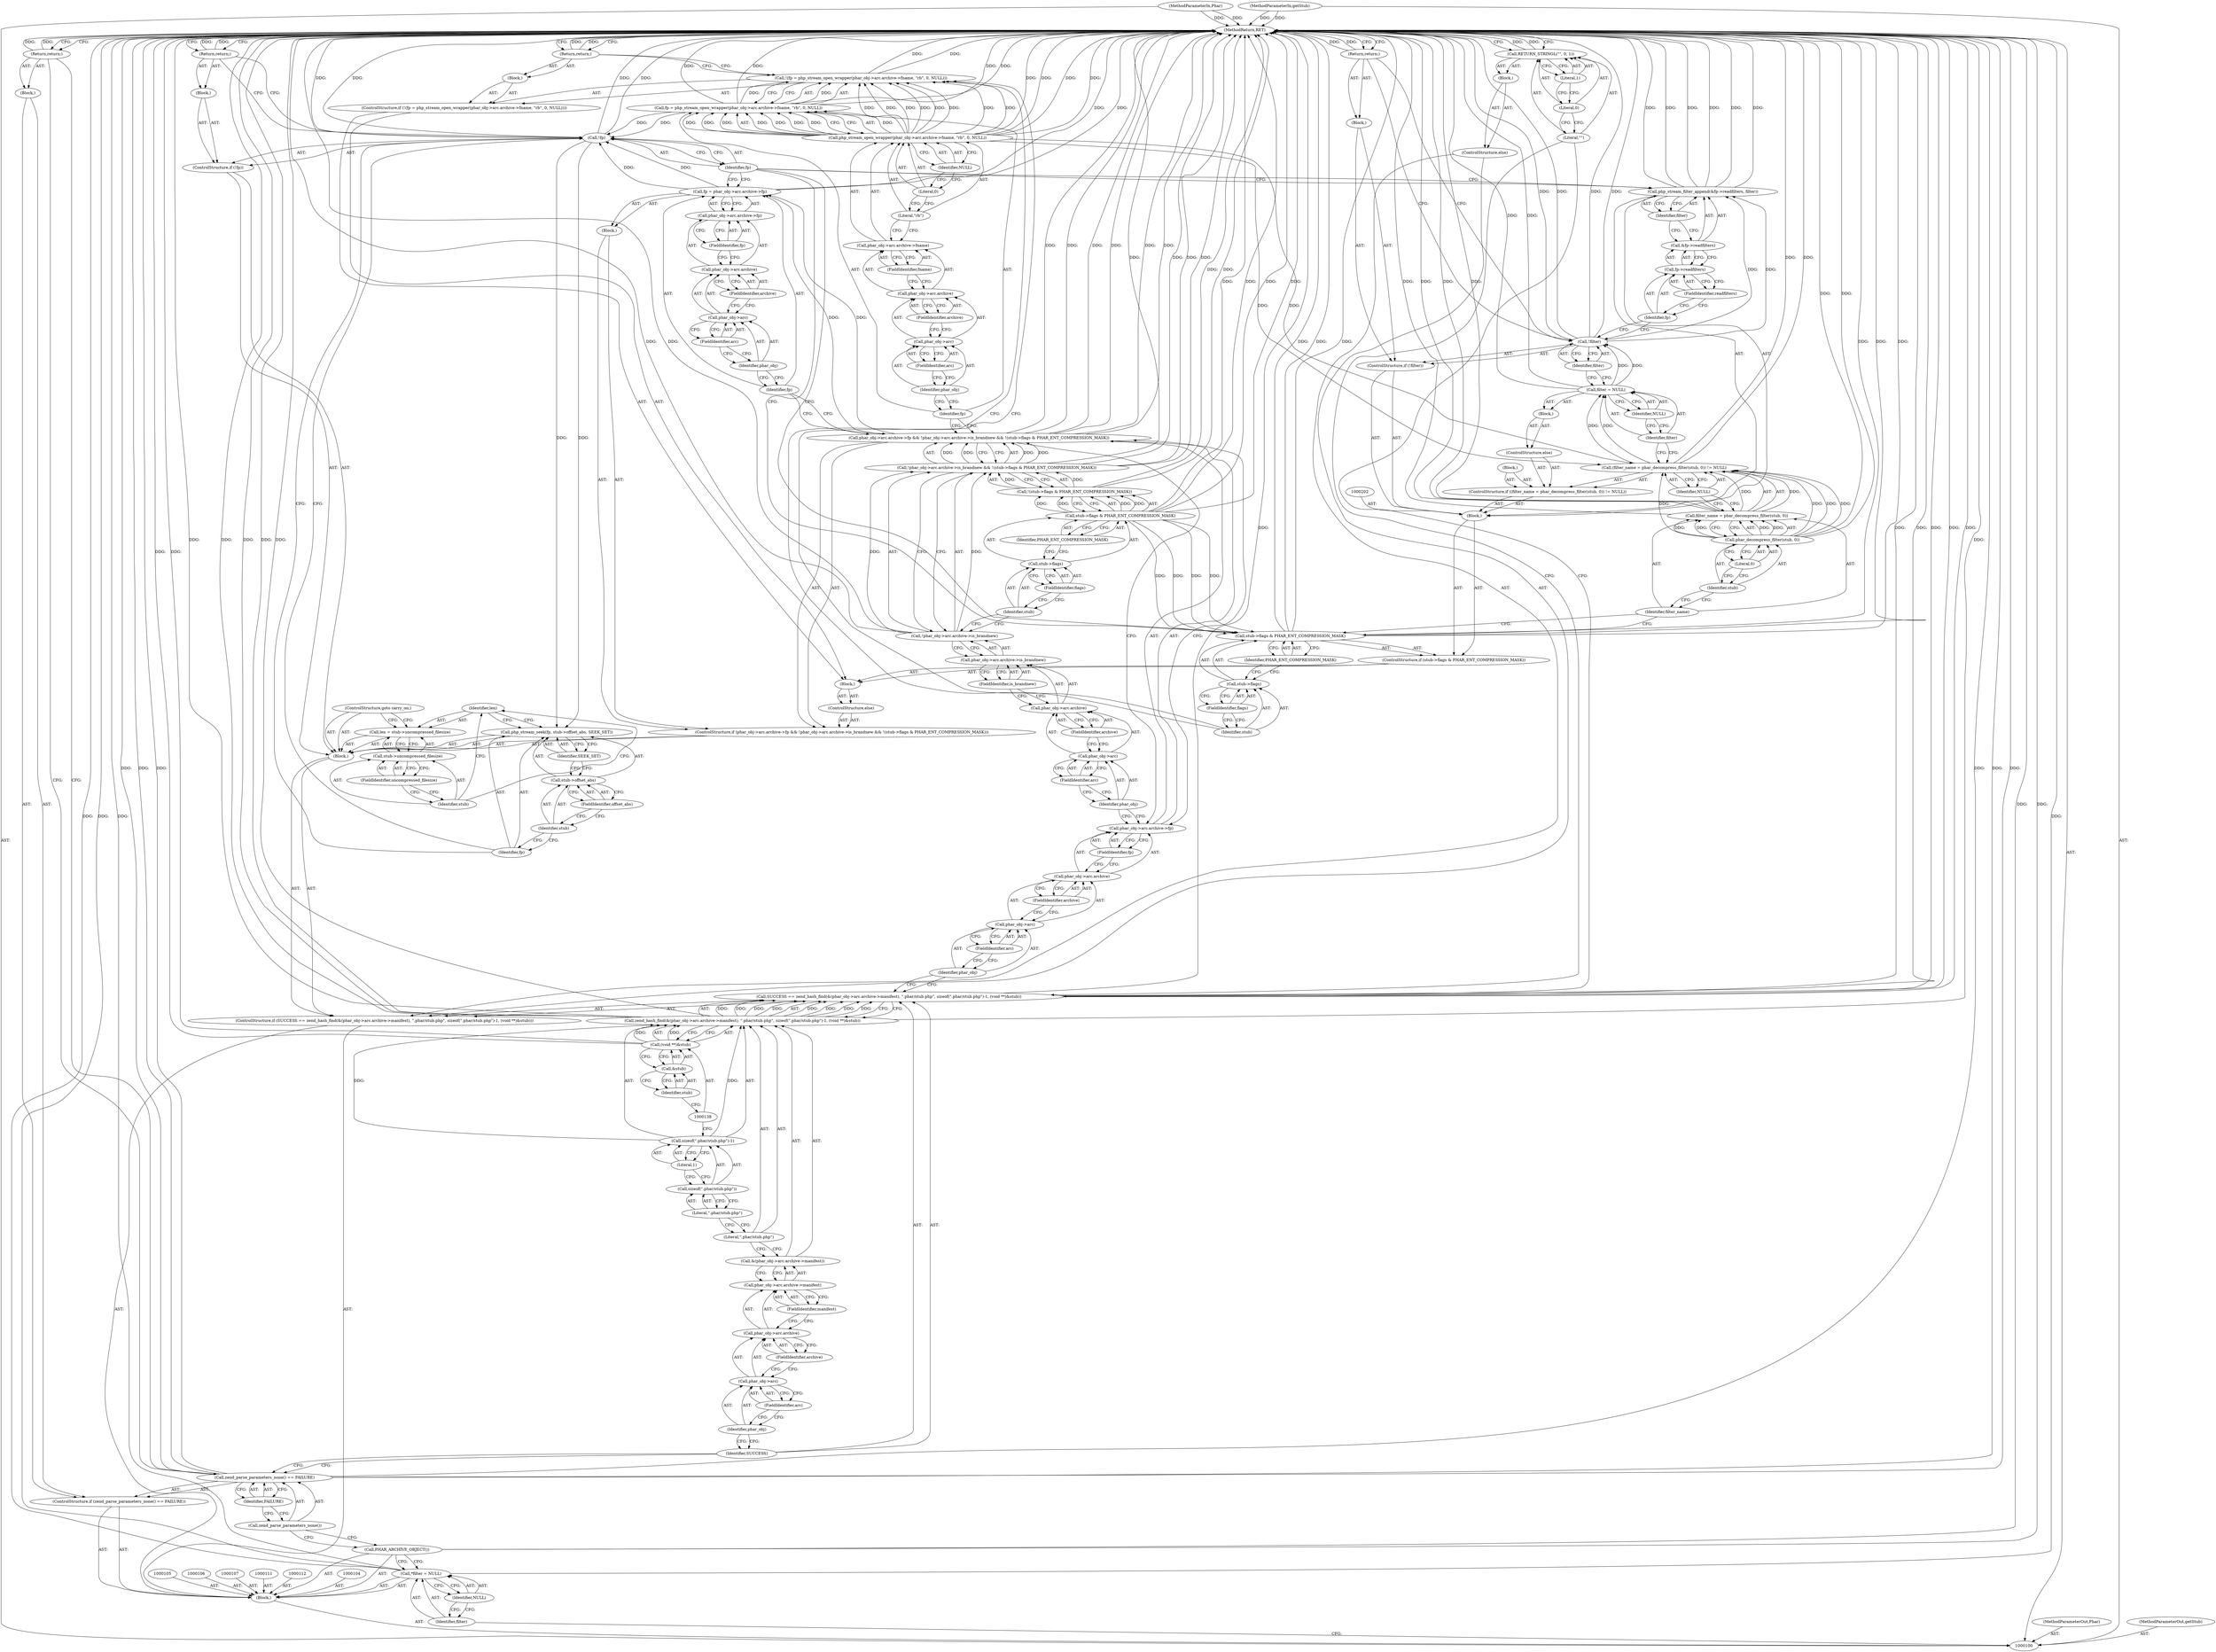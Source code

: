 digraph "0_php_bf58162ddf970f63502837f366930e44d6a992cf_5" {
"1000251" [label="(MethodReturn,RET)"];
"1000101" [label="(MethodParameterIn,Phar)"];
"1000362" [label="(MethodParameterOut,Phar)"];
"1000102" [label="(MethodParameterIn,getStub)"];
"1000363" [label="(MethodParameterOut,getStub)"];
"1000113" [label="(Call,PHAR_ARCHIVE_OBJECT())"];
"1000115" [label="(Call,zend_parse_parameters_none() == FAILURE)"];
"1000116" [label="(Call,zend_parse_parameters_none())"];
"1000117" [label="(Identifier,FAILURE)"];
"1000118" [label="(Block,)"];
"1000114" [label="(ControlStructure,if (zend_parse_parameters_none() == FAILURE))"];
"1000119" [label="(Return,return;)"];
"1000136" [label="(Literal,1)"];
"1000137" [label="(Call,(void **)&stub)"];
"1000139" [label="(Call,&stub)"];
"1000140" [label="(Identifier,stub)"];
"1000141" [label="(Block,)"];
"1000123" [label="(Call,zend_hash_find(&(phar_obj->arc.archive->manifest), \".phar/stub.php\", sizeof(\".phar/stub.php\")-1, (void **)&stub))"];
"1000120" [label="(ControlStructure,if (SUCCESS == zend_hash_find(&(phar_obj->arc.archive->manifest), \".phar/stub.php\", sizeof(\".phar/stub.php\")-1, (void **)&stub)))"];
"1000124" [label="(Call,&(phar_obj->arc.archive->manifest))"];
"1000125" [label="(Call,phar_obj->arc.archive->manifest)"];
"1000126" [label="(Call,phar_obj->arc.archive)"];
"1000127" [label="(Call,phar_obj->arc)"];
"1000128" [label="(Identifier,phar_obj)"];
"1000129" [label="(FieldIdentifier,arc)"];
"1000130" [label="(FieldIdentifier,archive)"];
"1000131" [label="(FieldIdentifier,manifest)"];
"1000121" [label="(Call,SUCCESS == zend_hash_find(&(phar_obj->arc.archive->manifest), \".phar/stub.php\", sizeof(\".phar/stub.php\")-1, (void **)&stub))"];
"1000122" [label="(Identifier,SUCCESS)"];
"1000132" [label="(Literal,\".phar/stub.php\")"];
"1000133" [label="(Call,sizeof(\".phar/stub.php\")-1)"];
"1000134" [label="(Call,sizeof(\".phar/stub.php\"))"];
"1000135" [label="(Literal,\".phar/stub.php\")"];
"1000166" [label="(Block,)"];
"1000148" [label="(FieldIdentifier,arc)"];
"1000149" [label="(FieldIdentifier,archive)"];
"1000142" [label="(ControlStructure,if (phar_obj->arc.archive->fp && !phar_obj->arc.archive->is_brandnew && !(stub->flags & PHAR_ENT_COMPRESSION_MASK)))"];
"1000150" [label="(FieldIdentifier,fp)"];
"1000151" [label="(Call,!phar_obj->arc.archive->is_brandnew && !(stub->flags & PHAR_ENT_COMPRESSION_MASK))"];
"1000152" [label="(Call,!phar_obj->arc.archive->is_brandnew)"];
"1000153" [label="(Call,phar_obj->arc.archive->is_brandnew)"];
"1000154" [label="(Call,phar_obj->arc.archive)"];
"1000155" [label="(Call,phar_obj->arc)"];
"1000156" [label="(Identifier,phar_obj)"];
"1000157" [label="(FieldIdentifier,arc)"];
"1000158" [label="(FieldIdentifier,archive)"];
"1000159" [label="(FieldIdentifier,is_brandnew)"];
"1000143" [label="(Call,phar_obj->arc.archive->fp && !phar_obj->arc.archive->is_brandnew && !(stub->flags & PHAR_ENT_COMPRESSION_MASK))"];
"1000144" [label="(Call,phar_obj->arc.archive->fp)"];
"1000145" [label="(Call,phar_obj->arc.archive)"];
"1000146" [label="(Call,phar_obj->arc)"];
"1000147" [label="(Identifier,phar_obj)"];
"1000160" [label="(Call,!(stub->flags & PHAR_ENT_COMPRESSION_MASK))"];
"1000161" [label="(Call,stub->flags & PHAR_ENT_COMPRESSION_MASK)"];
"1000162" [label="(Call,stub->flags)"];
"1000163" [label="(Identifier,stub)"];
"1000164" [label="(FieldIdentifier,flags)"];
"1000165" [label="(Identifier,PHAR_ENT_COMPRESSION_MASK)"];
"1000173" [label="(FieldIdentifier,arc)"];
"1000174" [label="(FieldIdentifier,archive)"];
"1000175" [label="(FieldIdentifier,fp)"];
"1000167" [label="(Call,fp = phar_obj->arc.archive->fp)"];
"1000168" [label="(Identifier,fp)"];
"1000169" [label="(Call,phar_obj->arc.archive->fp)"];
"1000170" [label="(Call,phar_obj->arc.archive)"];
"1000171" [label="(Call,phar_obj->arc)"];
"1000172" [label="(Identifier,phar_obj)"];
"1000103" [label="(Block,)"];
"1000177" [label="(Block,)"];
"1000176" [label="(ControlStructure,else)"];
"1000180" [label="(Call,fp = php_stream_open_wrapper(phar_obj->arc.archive->fname, \"rb\", 0, NULL))"];
"1000181" [label="(Identifier,fp)"];
"1000182" [label="(Call,php_stream_open_wrapper(phar_obj->arc.archive->fname, \"rb\", 0, NULL))"];
"1000183" [label="(Call,phar_obj->arc.archive->fname)"];
"1000184" [label="(Call,phar_obj->arc.archive)"];
"1000185" [label="(Call,phar_obj->arc)"];
"1000186" [label="(Identifier,phar_obj)"];
"1000178" [label="(ControlStructure,if (!(fp = php_stream_open_wrapper(phar_obj->arc.archive->fname, \"rb\", 0, NULL))))"];
"1000187" [label="(FieldIdentifier,arc)"];
"1000188" [label="(FieldIdentifier,archive)"];
"1000189" [label="(FieldIdentifier,fname)"];
"1000190" [label="(Literal,\"rb\")"];
"1000191" [label="(Literal,0)"];
"1000192" [label="(Identifier,NULL)"];
"1000179" [label="(Call,!(fp = php_stream_open_wrapper(phar_obj->arc.archive->fname, \"rb\", 0, NULL)))"];
"1000193" [label="(Block,)"];
"1000194" [label="(Return,return;)"];
"1000199" [label="(FieldIdentifier,flags)"];
"1000200" [label="(Identifier,PHAR_ENT_COMPRESSION_MASK)"];
"1000195" [label="(ControlStructure,if (stub->flags & PHAR_ENT_COMPRESSION_MASK))"];
"1000196" [label="(Call,stub->flags & PHAR_ENT_COMPRESSION_MASK)"];
"1000197" [label="(Call,stub->flags)"];
"1000198" [label="(Identifier,stub)"];
"1000201" [label="(Block,)"];
"1000205" [label="(Call,filter_name = phar_decompress_filter(stub, 0))"];
"1000206" [label="(Identifier,filter_name)"];
"1000207" [label="(Call,phar_decompress_filter(stub, 0))"];
"1000208" [label="(Identifier,stub)"];
"1000203" [label="(ControlStructure,if ((filter_name = phar_decompress_filter(stub, 0)) != NULL))"];
"1000209" [label="(Literal,0)"];
"1000210" [label="(Identifier,NULL)"];
"1000211" [label="(Block,)"];
"1000204" [label="(Call,(filter_name = phar_decompress_filter(stub, 0)) != NULL)"];
"1000213" [label="(Block,)"];
"1000212" [label="(ControlStructure,else)"];
"1000216" [label="(Identifier,NULL)"];
"1000214" [label="(Call,filter = NULL)"];
"1000215" [label="(Identifier,filter)"];
"1000219" [label="(Identifier,filter)"];
"1000220" [label="(Block,)"];
"1000217" [label="(ControlStructure,if (!filter))"];
"1000218" [label="(Call,!filter)"];
"1000221" [label="(Return,return;)"];
"1000223" [label="(Call,&fp->readfilters)"];
"1000224" [label="(Call,fp->readfilters)"];
"1000225" [label="(Identifier,fp)"];
"1000226" [label="(FieldIdentifier,readfilters)"];
"1000227" [label="(Identifier,filter)"];
"1000222" [label="(Call,php_stream_filter_append(&fp->readfilters, filter))"];
"1000231" [label="(Block,)"];
"1000228" [label="(ControlStructure,if (!fp))"];
"1000229" [label="(Call,!fp)"];
"1000230" [label="(Identifier,fp)"];
"1000232" [label="(Return,return;)"];
"1000234" [label="(Identifier,fp)"];
"1000235" [label="(Call,stub->offset_abs)"];
"1000236" [label="(Identifier,stub)"];
"1000237" [label="(FieldIdentifier,offset_abs)"];
"1000233" [label="(Call,php_stream_seek(fp, stub->offset_abs, SEEK_SET))"];
"1000238" [label="(Identifier,SEEK_SET)"];
"1000243" [label="(FieldIdentifier,uncompressed_filesize)"];
"1000239" [label="(Call,len = stub->uncompressed_filesize)"];
"1000240" [label="(Identifier,len)"];
"1000241" [label="(Call,stub->uncompressed_filesize)"];
"1000242" [label="(Identifier,stub)"];
"1000244" [label="(ControlStructure,goto carry_on;)"];
"1000245" [label="(ControlStructure,else)"];
"1000246" [label="(Block,)"];
"1000248" [label="(Literal,\"\")"];
"1000249" [label="(Literal,0)"];
"1000250" [label="(Literal,1)"];
"1000247" [label="(Call,RETURN_STRINGL(\"\", 0, 1))"];
"1000108" [label="(Call,*filter = NULL)"];
"1000109" [label="(Identifier,filter)"];
"1000110" [label="(Identifier,NULL)"];
"1000251" -> "1000100"  [label="AST: "];
"1000251" -> "1000119"  [label="CFG: "];
"1000251" -> "1000194"  [label="CFG: "];
"1000251" -> "1000221"  [label="CFG: "];
"1000251" -> "1000232"  [label="CFG: "];
"1000251" -> "1000247"  [label="CFG: "];
"1000194" -> "1000251"  [label="DDG: "];
"1000119" -> "1000251"  [label="DDG: "];
"1000221" -> "1000251"  [label="DDG: "];
"1000232" -> "1000251"  [label="DDG: "];
"1000222" -> "1000251"  [label="DDG: "];
"1000222" -> "1000251"  [label="DDG: "];
"1000222" -> "1000251"  [label="DDG: "];
"1000143" -> "1000251"  [label="DDG: "];
"1000143" -> "1000251"  [label="DDG: "];
"1000143" -> "1000251"  [label="DDG: "];
"1000167" -> "1000251"  [label="DDG: "];
"1000179" -> "1000251"  [label="DDG: "];
"1000218" -> "1000251"  [label="DDG: "];
"1000218" -> "1000251"  [label="DDG: "];
"1000151" -> "1000251"  [label="DDG: "];
"1000151" -> "1000251"  [label="DDG: "];
"1000180" -> "1000251"  [label="DDG: "];
"1000180" -> "1000251"  [label="DDG: "];
"1000196" -> "1000251"  [label="DDG: "];
"1000196" -> "1000251"  [label="DDG: "];
"1000196" -> "1000251"  [label="DDG: "];
"1000115" -> "1000251"  [label="DDG: "];
"1000115" -> "1000251"  [label="DDG: "];
"1000115" -> "1000251"  [label="DDG: "];
"1000214" -> "1000251"  [label="DDG: "];
"1000205" -> "1000251"  [label="DDG: "];
"1000205" -> "1000251"  [label="DDG: "];
"1000121" -> "1000251"  [label="DDG: "];
"1000121" -> "1000251"  [label="DDG: "];
"1000121" -> "1000251"  [label="DDG: "];
"1000137" -> "1000251"  [label="DDG: "];
"1000229" -> "1000251"  [label="DDG: "];
"1000229" -> "1000251"  [label="DDG: "];
"1000207" -> "1000251"  [label="DDG: "];
"1000152" -> "1000251"  [label="DDG: "];
"1000123" -> "1000251"  [label="DDG: "];
"1000123" -> "1000251"  [label="DDG: "];
"1000123" -> "1000251"  [label="DDG: "];
"1000102" -> "1000251"  [label="DDG: "];
"1000113" -> "1000251"  [label="DDG: "];
"1000101" -> "1000251"  [label="DDG: "];
"1000108" -> "1000251"  [label="DDG: "];
"1000108" -> "1000251"  [label="DDG: "];
"1000161" -> "1000251"  [label="DDG: "];
"1000161" -> "1000251"  [label="DDG: "];
"1000160" -> "1000251"  [label="DDG: "];
"1000182" -> "1000251"  [label="DDG: "];
"1000182" -> "1000251"  [label="DDG: "];
"1000247" -> "1000251"  [label="DDG: "];
"1000204" -> "1000251"  [label="DDG: "];
"1000101" -> "1000100"  [label="AST: "];
"1000101" -> "1000251"  [label="DDG: "];
"1000362" -> "1000100"  [label="AST: "];
"1000102" -> "1000100"  [label="AST: "];
"1000102" -> "1000251"  [label="DDG: "];
"1000363" -> "1000100"  [label="AST: "];
"1000113" -> "1000103"  [label="AST: "];
"1000113" -> "1000108"  [label="CFG: "];
"1000116" -> "1000113"  [label="CFG: "];
"1000113" -> "1000251"  [label="DDG: "];
"1000115" -> "1000114"  [label="AST: "];
"1000115" -> "1000117"  [label="CFG: "];
"1000116" -> "1000115"  [label="AST: "];
"1000117" -> "1000115"  [label="AST: "];
"1000119" -> "1000115"  [label="CFG: "];
"1000122" -> "1000115"  [label="CFG: "];
"1000115" -> "1000251"  [label="DDG: "];
"1000115" -> "1000251"  [label="DDG: "];
"1000115" -> "1000251"  [label="DDG: "];
"1000116" -> "1000115"  [label="AST: "];
"1000116" -> "1000113"  [label="CFG: "];
"1000117" -> "1000116"  [label="CFG: "];
"1000117" -> "1000115"  [label="AST: "];
"1000117" -> "1000116"  [label="CFG: "];
"1000115" -> "1000117"  [label="CFG: "];
"1000118" -> "1000114"  [label="AST: "];
"1000119" -> "1000118"  [label="AST: "];
"1000114" -> "1000103"  [label="AST: "];
"1000115" -> "1000114"  [label="AST: "];
"1000118" -> "1000114"  [label="AST: "];
"1000119" -> "1000118"  [label="AST: "];
"1000119" -> "1000115"  [label="CFG: "];
"1000251" -> "1000119"  [label="CFG: "];
"1000119" -> "1000251"  [label="DDG: "];
"1000136" -> "1000133"  [label="AST: "];
"1000136" -> "1000134"  [label="CFG: "];
"1000133" -> "1000136"  [label="CFG: "];
"1000137" -> "1000123"  [label="AST: "];
"1000137" -> "1000139"  [label="CFG: "];
"1000138" -> "1000137"  [label="AST: "];
"1000139" -> "1000137"  [label="AST: "];
"1000123" -> "1000137"  [label="CFG: "];
"1000137" -> "1000251"  [label="DDG: "];
"1000137" -> "1000123"  [label="DDG: "];
"1000139" -> "1000137"  [label="AST: "];
"1000139" -> "1000140"  [label="CFG: "];
"1000140" -> "1000139"  [label="AST: "];
"1000137" -> "1000139"  [label="CFG: "];
"1000140" -> "1000139"  [label="AST: "];
"1000140" -> "1000138"  [label="CFG: "];
"1000139" -> "1000140"  [label="CFG: "];
"1000141" -> "1000120"  [label="AST: "];
"1000142" -> "1000141"  [label="AST: "];
"1000228" -> "1000141"  [label="AST: "];
"1000233" -> "1000141"  [label="AST: "];
"1000239" -> "1000141"  [label="AST: "];
"1000244" -> "1000141"  [label="AST: "];
"1000123" -> "1000121"  [label="AST: "];
"1000123" -> "1000137"  [label="CFG: "];
"1000124" -> "1000123"  [label="AST: "];
"1000132" -> "1000123"  [label="AST: "];
"1000133" -> "1000123"  [label="AST: "];
"1000137" -> "1000123"  [label="AST: "];
"1000121" -> "1000123"  [label="CFG: "];
"1000123" -> "1000251"  [label="DDG: "];
"1000123" -> "1000251"  [label="DDG: "];
"1000123" -> "1000251"  [label="DDG: "];
"1000123" -> "1000121"  [label="DDG: "];
"1000123" -> "1000121"  [label="DDG: "];
"1000123" -> "1000121"  [label="DDG: "];
"1000123" -> "1000121"  [label="DDG: "];
"1000133" -> "1000123"  [label="DDG: "];
"1000137" -> "1000123"  [label="DDG: "];
"1000120" -> "1000103"  [label="AST: "];
"1000121" -> "1000120"  [label="AST: "];
"1000141" -> "1000120"  [label="AST: "];
"1000245" -> "1000120"  [label="AST: "];
"1000124" -> "1000123"  [label="AST: "];
"1000124" -> "1000125"  [label="CFG: "];
"1000125" -> "1000124"  [label="AST: "];
"1000132" -> "1000124"  [label="CFG: "];
"1000125" -> "1000124"  [label="AST: "];
"1000125" -> "1000131"  [label="CFG: "];
"1000126" -> "1000125"  [label="AST: "];
"1000131" -> "1000125"  [label="AST: "];
"1000124" -> "1000125"  [label="CFG: "];
"1000126" -> "1000125"  [label="AST: "];
"1000126" -> "1000130"  [label="CFG: "];
"1000127" -> "1000126"  [label="AST: "];
"1000130" -> "1000126"  [label="AST: "];
"1000131" -> "1000126"  [label="CFG: "];
"1000127" -> "1000126"  [label="AST: "];
"1000127" -> "1000129"  [label="CFG: "];
"1000128" -> "1000127"  [label="AST: "];
"1000129" -> "1000127"  [label="AST: "];
"1000130" -> "1000127"  [label="CFG: "];
"1000128" -> "1000127"  [label="AST: "];
"1000128" -> "1000122"  [label="CFG: "];
"1000129" -> "1000128"  [label="CFG: "];
"1000129" -> "1000127"  [label="AST: "];
"1000129" -> "1000128"  [label="CFG: "];
"1000127" -> "1000129"  [label="CFG: "];
"1000130" -> "1000126"  [label="AST: "];
"1000130" -> "1000127"  [label="CFG: "];
"1000126" -> "1000130"  [label="CFG: "];
"1000131" -> "1000125"  [label="AST: "];
"1000131" -> "1000126"  [label="CFG: "];
"1000125" -> "1000131"  [label="CFG: "];
"1000121" -> "1000120"  [label="AST: "];
"1000121" -> "1000123"  [label="CFG: "];
"1000122" -> "1000121"  [label="AST: "];
"1000123" -> "1000121"  [label="AST: "];
"1000147" -> "1000121"  [label="CFG: "];
"1000248" -> "1000121"  [label="CFG: "];
"1000121" -> "1000251"  [label="DDG: "];
"1000121" -> "1000251"  [label="DDG: "];
"1000121" -> "1000251"  [label="DDG: "];
"1000123" -> "1000121"  [label="DDG: "];
"1000123" -> "1000121"  [label="DDG: "];
"1000123" -> "1000121"  [label="DDG: "];
"1000123" -> "1000121"  [label="DDG: "];
"1000122" -> "1000121"  [label="AST: "];
"1000122" -> "1000115"  [label="CFG: "];
"1000128" -> "1000122"  [label="CFG: "];
"1000132" -> "1000123"  [label="AST: "];
"1000132" -> "1000124"  [label="CFG: "];
"1000135" -> "1000132"  [label="CFG: "];
"1000133" -> "1000123"  [label="AST: "];
"1000133" -> "1000136"  [label="CFG: "];
"1000134" -> "1000133"  [label="AST: "];
"1000136" -> "1000133"  [label="AST: "];
"1000138" -> "1000133"  [label="CFG: "];
"1000133" -> "1000123"  [label="DDG: "];
"1000134" -> "1000133"  [label="AST: "];
"1000134" -> "1000135"  [label="CFG: "];
"1000135" -> "1000134"  [label="AST: "];
"1000136" -> "1000134"  [label="CFG: "];
"1000135" -> "1000134"  [label="AST: "];
"1000135" -> "1000132"  [label="CFG: "];
"1000134" -> "1000135"  [label="CFG: "];
"1000166" -> "1000142"  [label="AST: "];
"1000167" -> "1000166"  [label="AST: "];
"1000148" -> "1000146"  [label="AST: "];
"1000148" -> "1000147"  [label="CFG: "];
"1000146" -> "1000148"  [label="CFG: "];
"1000149" -> "1000145"  [label="AST: "];
"1000149" -> "1000146"  [label="CFG: "];
"1000145" -> "1000149"  [label="CFG: "];
"1000142" -> "1000141"  [label="AST: "];
"1000143" -> "1000142"  [label="AST: "];
"1000166" -> "1000142"  [label="AST: "];
"1000176" -> "1000142"  [label="AST: "];
"1000150" -> "1000144"  [label="AST: "];
"1000150" -> "1000145"  [label="CFG: "];
"1000144" -> "1000150"  [label="CFG: "];
"1000151" -> "1000143"  [label="AST: "];
"1000151" -> "1000152"  [label="CFG: "];
"1000151" -> "1000160"  [label="CFG: "];
"1000152" -> "1000151"  [label="AST: "];
"1000160" -> "1000151"  [label="AST: "];
"1000143" -> "1000151"  [label="CFG: "];
"1000151" -> "1000251"  [label="DDG: "];
"1000151" -> "1000251"  [label="DDG: "];
"1000151" -> "1000143"  [label="DDG: "];
"1000151" -> "1000143"  [label="DDG: "];
"1000152" -> "1000151"  [label="DDG: "];
"1000160" -> "1000151"  [label="DDG: "];
"1000152" -> "1000151"  [label="AST: "];
"1000152" -> "1000153"  [label="CFG: "];
"1000153" -> "1000152"  [label="AST: "];
"1000163" -> "1000152"  [label="CFG: "];
"1000151" -> "1000152"  [label="CFG: "];
"1000152" -> "1000251"  [label="DDG: "];
"1000152" -> "1000151"  [label="DDG: "];
"1000153" -> "1000152"  [label="AST: "];
"1000153" -> "1000159"  [label="CFG: "];
"1000154" -> "1000153"  [label="AST: "];
"1000159" -> "1000153"  [label="AST: "];
"1000152" -> "1000153"  [label="CFG: "];
"1000154" -> "1000153"  [label="AST: "];
"1000154" -> "1000158"  [label="CFG: "];
"1000155" -> "1000154"  [label="AST: "];
"1000158" -> "1000154"  [label="AST: "];
"1000159" -> "1000154"  [label="CFG: "];
"1000155" -> "1000154"  [label="AST: "];
"1000155" -> "1000157"  [label="CFG: "];
"1000156" -> "1000155"  [label="AST: "];
"1000157" -> "1000155"  [label="AST: "];
"1000158" -> "1000155"  [label="CFG: "];
"1000156" -> "1000155"  [label="AST: "];
"1000156" -> "1000144"  [label="CFG: "];
"1000157" -> "1000156"  [label="CFG: "];
"1000157" -> "1000155"  [label="AST: "];
"1000157" -> "1000156"  [label="CFG: "];
"1000155" -> "1000157"  [label="CFG: "];
"1000158" -> "1000154"  [label="AST: "];
"1000158" -> "1000155"  [label="CFG: "];
"1000154" -> "1000158"  [label="CFG: "];
"1000159" -> "1000153"  [label="AST: "];
"1000159" -> "1000154"  [label="CFG: "];
"1000153" -> "1000159"  [label="CFG: "];
"1000143" -> "1000142"  [label="AST: "];
"1000143" -> "1000144"  [label="CFG: "];
"1000143" -> "1000151"  [label="CFG: "];
"1000144" -> "1000143"  [label="AST: "];
"1000151" -> "1000143"  [label="AST: "];
"1000168" -> "1000143"  [label="CFG: "];
"1000181" -> "1000143"  [label="CFG: "];
"1000143" -> "1000251"  [label="DDG: "];
"1000143" -> "1000251"  [label="DDG: "];
"1000143" -> "1000251"  [label="DDG: "];
"1000151" -> "1000143"  [label="DDG: "];
"1000151" -> "1000143"  [label="DDG: "];
"1000143" -> "1000167"  [label="DDG: "];
"1000144" -> "1000143"  [label="AST: "];
"1000144" -> "1000150"  [label="CFG: "];
"1000145" -> "1000144"  [label="AST: "];
"1000150" -> "1000144"  [label="AST: "];
"1000156" -> "1000144"  [label="CFG: "];
"1000143" -> "1000144"  [label="CFG: "];
"1000145" -> "1000144"  [label="AST: "];
"1000145" -> "1000149"  [label="CFG: "];
"1000146" -> "1000145"  [label="AST: "];
"1000149" -> "1000145"  [label="AST: "];
"1000150" -> "1000145"  [label="CFG: "];
"1000146" -> "1000145"  [label="AST: "];
"1000146" -> "1000148"  [label="CFG: "];
"1000147" -> "1000146"  [label="AST: "];
"1000148" -> "1000146"  [label="AST: "];
"1000149" -> "1000146"  [label="CFG: "];
"1000147" -> "1000146"  [label="AST: "];
"1000147" -> "1000121"  [label="CFG: "];
"1000148" -> "1000147"  [label="CFG: "];
"1000160" -> "1000151"  [label="AST: "];
"1000160" -> "1000161"  [label="CFG: "];
"1000161" -> "1000160"  [label="AST: "];
"1000151" -> "1000160"  [label="CFG: "];
"1000160" -> "1000251"  [label="DDG: "];
"1000160" -> "1000151"  [label="DDG: "];
"1000161" -> "1000160"  [label="DDG: "];
"1000161" -> "1000160"  [label="DDG: "];
"1000161" -> "1000160"  [label="AST: "];
"1000161" -> "1000165"  [label="CFG: "];
"1000162" -> "1000161"  [label="AST: "];
"1000165" -> "1000161"  [label="AST: "];
"1000160" -> "1000161"  [label="CFG: "];
"1000161" -> "1000251"  [label="DDG: "];
"1000161" -> "1000251"  [label="DDG: "];
"1000161" -> "1000160"  [label="DDG: "];
"1000161" -> "1000160"  [label="DDG: "];
"1000161" -> "1000196"  [label="DDG: "];
"1000161" -> "1000196"  [label="DDG: "];
"1000162" -> "1000161"  [label="AST: "];
"1000162" -> "1000164"  [label="CFG: "];
"1000163" -> "1000162"  [label="AST: "];
"1000164" -> "1000162"  [label="AST: "];
"1000165" -> "1000162"  [label="CFG: "];
"1000163" -> "1000162"  [label="AST: "];
"1000163" -> "1000152"  [label="CFG: "];
"1000164" -> "1000163"  [label="CFG: "];
"1000164" -> "1000162"  [label="AST: "];
"1000164" -> "1000163"  [label="CFG: "];
"1000162" -> "1000164"  [label="CFG: "];
"1000165" -> "1000161"  [label="AST: "];
"1000165" -> "1000162"  [label="CFG: "];
"1000161" -> "1000165"  [label="CFG: "];
"1000173" -> "1000171"  [label="AST: "];
"1000173" -> "1000172"  [label="CFG: "];
"1000171" -> "1000173"  [label="CFG: "];
"1000174" -> "1000170"  [label="AST: "];
"1000174" -> "1000171"  [label="CFG: "];
"1000170" -> "1000174"  [label="CFG: "];
"1000175" -> "1000169"  [label="AST: "];
"1000175" -> "1000170"  [label="CFG: "];
"1000169" -> "1000175"  [label="CFG: "];
"1000167" -> "1000166"  [label="AST: "];
"1000167" -> "1000169"  [label="CFG: "];
"1000168" -> "1000167"  [label="AST: "];
"1000169" -> "1000167"  [label="AST: "];
"1000230" -> "1000167"  [label="CFG: "];
"1000167" -> "1000251"  [label="DDG: "];
"1000143" -> "1000167"  [label="DDG: "];
"1000167" -> "1000229"  [label="DDG: "];
"1000168" -> "1000167"  [label="AST: "];
"1000168" -> "1000143"  [label="CFG: "];
"1000172" -> "1000168"  [label="CFG: "];
"1000169" -> "1000167"  [label="AST: "];
"1000169" -> "1000175"  [label="CFG: "];
"1000170" -> "1000169"  [label="AST: "];
"1000175" -> "1000169"  [label="AST: "];
"1000167" -> "1000169"  [label="CFG: "];
"1000170" -> "1000169"  [label="AST: "];
"1000170" -> "1000174"  [label="CFG: "];
"1000171" -> "1000170"  [label="AST: "];
"1000174" -> "1000170"  [label="AST: "];
"1000175" -> "1000170"  [label="CFG: "];
"1000171" -> "1000170"  [label="AST: "];
"1000171" -> "1000173"  [label="CFG: "];
"1000172" -> "1000171"  [label="AST: "];
"1000173" -> "1000171"  [label="AST: "];
"1000174" -> "1000171"  [label="CFG: "];
"1000172" -> "1000171"  [label="AST: "];
"1000172" -> "1000168"  [label="CFG: "];
"1000173" -> "1000172"  [label="CFG: "];
"1000103" -> "1000100"  [label="AST: "];
"1000104" -> "1000103"  [label="AST: "];
"1000105" -> "1000103"  [label="AST: "];
"1000106" -> "1000103"  [label="AST: "];
"1000107" -> "1000103"  [label="AST: "];
"1000108" -> "1000103"  [label="AST: "];
"1000111" -> "1000103"  [label="AST: "];
"1000112" -> "1000103"  [label="AST: "];
"1000113" -> "1000103"  [label="AST: "];
"1000114" -> "1000103"  [label="AST: "];
"1000120" -> "1000103"  [label="AST: "];
"1000177" -> "1000176"  [label="AST: "];
"1000178" -> "1000177"  [label="AST: "];
"1000195" -> "1000177"  [label="AST: "];
"1000176" -> "1000142"  [label="AST: "];
"1000177" -> "1000176"  [label="AST: "];
"1000180" -> "1000179"  [label="AST: "];
"1000180" -> "1000182"  [label="CFG: "];
"1000181" -> "1000180"  [label="AST: "];
"1000182" -> "1000180"  [label="AST: "];
"1000179" -> "1000180"  [label="CFG: "];
"1000180" -> "1000251"  [label="DDG: "];
"1000180" -> "1000251"  [label="DDG: "];
"1000180" -> "1000179"  [label="DDG: "];
"1000182" -> "1000180"  [label="DDG: "];
"1000182" -> "1000180"  [label="DDG: "];
"1000182" -> "1000180"  [label="DDG: "];
"1000182" -> "1000180"  [label="DDG: "];
"1000180" -> "1000229"  [label="DDG: "];
"1000181" -> "1000180"  [label="AST: "];
"1000181" -> "1000143"  [label="CFG: "];
"1000186" -> "1000181"  [label="CFG: "];
"1000182" -> "1000180"  [label="AST: "];
"1000182" -> "1000192"  [label="CFG: "];
"1000183" -> "1000182"  [label="AST: "];
"1000190" -> "1000182"  [label="AST: "];
"1000191" -> "1000182"  [label="AST: "];
"1000192" -> "1000182"  [label="AST: "];
"1000180" -> "1000182"  [label="CFG: "];
"1000182" -> "1000251"  [label="DDG: "];
"1000182" -> "1000251"  [label="DDG: "];
"1000182" -> "1000179"  [label="DDG: "];
"1000182" -> "1000179"  [label="DDG: "];
"1000182" -> "1000179"  [label="DDG: "];
"1000182" -> "1000179"  [label="DDG: "];
"1000182" -> "1000180"  [label="DDG: "];
"1000182" -> "1000180"  [label="DDG: "];
"1000182" -> "1000180"  [label="DDG: "];
"1000182" -> "1000180"  [label="DDG: "];
"1000182" -> "1000204"  [label="DDG: "];
"1000183" -> "1000182"  [label="AST: "];
"1000183" -> "1000189"  [label="CFG: "];
"1000184" -> "1000183"  [label="AST: "];
"1000189" -> "1000183"  [label="AST: "];
"1000190" -> "1000183"  [label="CFG: "];
"1000184" -> "1000183"  [label="AST: "];
"1000184" -> "1000188"  [label="CFG: "];
"1000185" -> "1000184"  [label="AST: "];
"1000188" -> "1000184"  [label="AST: "];
"1000189" -> "1000184"  [label="CFG: "];
"1000185" -> "1000184"  [label="AST: "];
"1000185" -> "1000187"  [label="CFG: "];
"1000186" -> "1000185"  [label="AST: "];
"1000187" -> "1000185"  [label="AST: "];
"1000188" -> "1000185"  [label="CFG: "];
"1000186" -> "1000185"  [label="AST: "];
"1000186" -> "1000181"  [label="CFG: "];
"1000187" -> "1000186"  [label="CFG: "];
"1000178" -> "1000177"  [label="AST: "];
"1000179" -> "1000178"  [label="AST: "];
"1000193" -> "1000178"  [label="AST: "];
"1000187" -> "1000185"  [label="AST: "];
"1000187" -> "1000186"  [label="CFG: "];
"1000185" -> "1000187"  [label="CFG: "];
"1000188" -> "1000184"  [label="AST: "];
"1000188" -> "1000185"  [label="CFG: "];
"1000184" -> "1000188"  [label="CFG: "];
"1000189" -> "1000183"  [label="AST: "];
"1000189" -> "1000184"  [label="CFG: "];
"1000183" -> "1000189"  [label="CFG: "];
"1000190" -> "1000182"  [label="AST: "];
"1000190" -> "1000183"  [label="CFG: "];
"1000191" -> "1000190"  [label="CFG: "];
"1000191" -> "1000182"  [label="AST: "];
"1000191" -> "1000190"  [label="CFG: "];
"1000192" -> "1000191"  [label="CFG: "];
"1000192" -> "1000182"  [label="AST: "];
"1000192" -> "1000191"  [label="CFG: "];
"1000182" -> "1000192"  [label="CFG: "];
"1000179" -> "1000178"  [label="AST: "];
"1000179" -> "1000180"  [label="CFG: "];
"1000180" -> "1000179"  [label="AST: "];
"1000194" -> "1000179"  [label="CFG: "];
"1000198" -> "1000179"  [label="CFG: "];
"1000179" -> "1000251"  [label="DDG: "];
"1000180" -> "1000179"  [label="DDG: "];
"1000182" -> "1000179"  [label="DDG: "];
"1000182" -> "1000179"  [label="DDG: "];
"1000182" -> "1000179"  [label="DDG: "];
"1000182" -> "1000179"  [label="DDG: "];
"1000193" -> "1000178"  [label="AST: "];
"1000194" -> "1000193"  [label="AST: "];
"1000194" -> "1000193"  [label="AST: "];
"1000194" -> "1000179"  [label="CFG: "];
"1000251" -> "1000194"  [label="CFG: "];
"1000194" -> "1000251"  [label="DDG: "];
"1000199" -> "1000197"  [label="AST: "];
"1000199" -> "1000198"  [label="CFG: "];
"1000197" -> "1000199"  [label="CFG: "];
"1000200" -> "1000196"  [label="AST: "];
"1000200" -> "1000197"  [label="CFG: "];
"1000196" -> "1000200"  [label="CFG: "];
"1000195" -> "1000177"  [label="AST: "];
"1000196" -> "1000195"  [label="AST: "];
"1000201" -> "1000195"  [label="AST: "];
"1000196" -> "1000195"  [label="AST: "];
"1000196" -> "1000200"  [label="CFG: "];
"1000197" -> "1000196"  [label="AST: "];
"1000200" -> "1000196"  [label="AST: "];
"1000206" -> "1000196"  [label="CFG: "];
"1000230" -> "1000196"  [label="CFG: "];
"1000196" -> "1000251"  [label="DDG: "];
"1000196" -> "1000251"  [label="DDG: "];
"1000196" -> "1000251"  [label="DDG: "];
"1000161" -> "1000196"  [label="DDG: "];
"1000161" -> "1000196"  [label="DDG: "];
"1000197" -> "1000196"  [label="AST: "];
"1000197" -> "1000199"  [label="CFG: "];
"1000198" -> "1000197"  [label="AST: "];
"1000199" -> "1000197"  [label="AST: "];
"1000200" -> "1000197"  [label="CFG: "];
"1000198" -> "1000197"  [label="AST: "];
"1000198" -> "1000179"  [label="CFG: "];
"1000199" -> "1000198"  [label="CFG: "];
"1000201" -> "1000195"  [label="AST: "];
"1000202" -> "1000201"  [label="AST: "];
"1000203" -> "1000201"  [label="AST: "];
"1000217" -> "1000201"  [label="AST: "];
"1000222" -> "1000201"  [label="AST: "];
"1000205" -> "1000204"  [label="AST: "];
"1000205" -> "1000207"  [label="CFG: "];
"1000206" -> "1000205"  [label="AST: "];
"1000207" -> "1000205"  [label="AST: "];
"1000210" -> "1000205"  [label="CFG: "];
"1000205" -> "1000251"  [label="DDG: "];
"1000205" -> "1000251"  [label="DDG: "];
"1000205" -> "1000204"  [label="DDG: "];
"1000207" -> "1000205"  [label="DDG: "];
"1000207" -> "1000205"  [label="DDG: "];
"1000206" -> "1000205"  [label="AST: "];
"1000206" -> "1000196"  [label="CFG: "];
"1000208" -> "1000206"  [label="CFG: "];
"1000207" -> "1000205"  [label="AST: "];
"1000207" -> "1000209"  [label="CFG: "];
"1000208" -> "1000207"  [label="AST: "];
"1000209" -> "1000207"  [label="AST: "];
"1000205" -> "1000207"  [label="CFG: "];
"1000207" -> "1000251"  [label="DDG: "];
"1000207" -> "1000204"  [label="DDG: "];
"1000207" -> "1000204"  [label="DDG: "];
"1000207" -> "1000205"  [label="DDG: "];
"1000207" -> "1000205"  [label="DDG: "];
"1000208" -> "1000207"  [label="AST: "];
"1000208" -> "1000206"  [label="CFG: "];
"1000209" -> "1000208"  [label="CFG: "];
"1000203" -> "1000201"  [label="AST: "];
"1000204" -> "1000203"  [label="AST: "];
"1000211" -> "1000203"  [label="AST: "];
"1000212" -> "1000203"  [label="AST: "];
"1000209" -> "1000207"  [label="AST: "];
"1000209" -> "1000208"  [label="CFG: "];
"1000207" -> "1000209"  [label="CFG: "];
"1000210" -> "1000204"  [label="AST: "];
"1000210" -> "1000205"  [label="CFG: "];
"1000204" -> "1000210"  [label="CFG: "];
"1000211" -> "1000203"  [label="AST: "];
"1000204" -> "1000203"  [label="AST: "];
"1000204" -> "1000210"  [label="CFG: "];
"1000205" -> "1000204"  [label="AST: "];
"1000210" -> "1000204"  [label="AST: "];
"1000215" -> "1000204"  [label="CFG: "];
"1000204" -> "1000251"  [label="DDG: "];
"1000205" -> "1000204"  [label="DDG: "];
"1000207" -> "1000204"  [label="DDG: "];
"1000207" -> "1000204"  [label="DDG: "];
"1000182" -> "1000204"  [label="DDG: "];
"1000204" -> "1000214"  [label="DDG: "];
"1000213" -> "1000212"  [label="AST: "];
"1000214" -> "1000213"  [label="AST: "];
"1000212" -> "1000203"  [label="AST: "];
"1000213" -> "1000212"  [label="AST: "];
"1000216" -> "1000214"  [label="AST: "];
"1000216" -> "1000215"  [label="CFG: "];
"1000214" -> "1000216"  [label="CFG: "];
"1000214" -> "1000213"  [label="AST: "];
"1000214" -> "1000216"  [label="CFG: "];
"1000215" -> "1000214"  [label="AST: "];
"1000216" -> "1000214"  [label="AST: "];
"1000219" -> "1000214"  [label="CFG: "];
"1000214" -> "1000251"  [label="DDG: "];
"1000204" -> "1000214"  [label="DDG: "];
"1000214" -> "1000218"  [label="DDG: "];
"1000215" -> "1000214"  [label="AST: "];
"1000215" -> "1000204"  [label="CFG: "];
"1000216" -> "1000215"  [label="CFG: "];
"1000219" -> "1000218"  [label="AST: "];
"1000219" -> "1000214"  [label="CFG: "];
"1000218" -> "1000219"  [label="CFG: "];
"1000220" -> "1000217"  [label="AST: "];
"1000221" -> "1000220"  [label="AST: "];
"1000217" -> "1000201"  [label="AST: "];
"1000218" -> "1000217"  [label="AST: "];
"1000220" -> "1000217"  [label="AST: "];
"1000218" -> "1000217"  [label="AST: "];
"1000218" -> "1000219"  [label="CFG: "];
"1000219" -> "1000218"  [label="AST: "];
"1000221" -> "1000218"  [label="CFG: "];
"1000225" -> "1000218"  [label="CFG: "];
"1000218" -> "1000251"  [label="DDG: "];
"1000218" -> "1000251"  [label="DDG: "];
"1000214" -> "1000218"  [label="DDG: "];
"1000218" -> "1000222"  [label="DDG: "];
"1000221" -> "1000220"  [label="AST: "];
"1000221" -> "1000218"  [label="CFG: "];
"1000251" -> "1000221"  [label="CFG: "];
"1000221" -> "1000251"  [label="DDG: "];
"1000223" -> "1000222"  [label="AST: "];
"1000223" -> "1000224"  [label="CFG: "];
"1000224" -> "1000223"  [label="AST: "];
"1000227" -> "1000223"  [label="CFG: "];
"1000224" -> "1000223"  [label="AST: "];
"1000224" -> "1000226"  [label="CFG: "];
"1000225" -> "1000224"  [label="AST: "];
"1000226" -> "1000224"  [label="AST: "];
"1000223" -> "1000224"  [label="CFG: "];
"1000225" -> "1000224"  [label="AST: "];
"1000225" -> "1000218"  [label="CFG: "];
"1000226" -> "1000225"  [label="CFG: "];
"1000226" -> "1000224"  [label="AST: "];
"1000226" -> "1000225"  [label="CFG: "];
"1000224" -> "1000226"  [label="CFG: "];
"1000227" -> "1000222"  [label="AST: "];
"1000227" -> "1000223"  [label="CFG: "];
"1000222" -> "1000227"  [label="CFG: "];
"1000222" -> "1000201"  [label="AST: "];
"1000222" -> "1000227"  [label="CFG: "];
"1000223" -> "1000222"  [label="AST: "];
"1000227" -> "1000222"  [label="AST: "];
"1000230" -> "1000222"  [label="CFG: "];
"1000222" -> "1000251"  [label="DDG: "];
"1000222" -> "1000251"  [label="DDG: "];
"1000222" -> "1000251"  [label="DDG: "];
"1000218" -> "1000222"  [label="DDG: "];
"1000231" -> "1000228"  [label="AST: "];
"1000232" -> "1000231"  [label="AST: "];
"1000228" -> "1000141"  [label="AST: "];
"1000229" -> "1000228"  [label="AST: "];
"1000231" -> "1000228"  [label="AST: "];
"1000229" -> "1000228"  [label="AST: "];
"1000229" -> "1000230"  [label="CFG: "];
"1000230" -> "1000229"  [label="AST: "];
"1000232" -> "1000229"  [label="CFG: "];
"1000234" -> "1000229"  [label="CFG: "];
"1000229" -> "1000251"  [label="DDG: "];
"1000229" -> "1000251"  [label="DDG: "];
"1000167" -> "1000229"  [label="DDG: "];
"1000180" -> "1000229"  [label="DDG: "];
"1000229" -> "1000233"  [label="DDG: "];
"1000230" -> "1000229"  [label="AST: "];
"1000230" -> "1000167"  [label="CFG: "];
"1000230" -> "1000222"  [label="CFG: "];
"1000230" -> "1000196"  [label="CFG: "];
"1000229" -> "1000230"  [label="CFG: "];
"1000232" -> "1000231"  [label="AST: "];
"1000232" -> "1000229"  [label="CFG: "];
"1000251" -> "1000232"  [label="CFG: "];
"1000232" -> "1000251"  [label="DDG: "];
"1000234" -> "1000233"  [label="AST: "];
"1000234" -> "1000229"  [label="CFG: "];
"1000236" -> "1000234"  [label="CFG: "];
"1000235" -> "1000233"  [label="AST: "];
"1000235" -> "1000237"  [label="CFG: "];
"1000236" -> "1000235"  [label="AST: "];
"1000237" -> "1000235"  [label="AST: "];
"1000238" -> "1000235"  [label="CFG: "];
"1000236" -> "1000235"  [label="AST: "];
"1000236" -> "1000234"  [label="CFG: "];
"1000237" -> "1000236"  [label="CFG: "];
"1000237" -> "1000235"  [label="AST: "];
"1000237" -> "1000236"  [label="CFG: "];
"1000235" -> "1000237"  [label="CFG: "];
"1000233" -> "1000141"  [label="AST: "];
"1000233" -> "1000238"  [label="CFG: "];
"1000234" -> "1000233"  [label="AST: "];
"1000235" -> "1000233"  [label="AST: "];
"1000238" -> "1000233"  [label="AST: "];
"1000240" -> "1000233"  [label="CFG: "];
"1000229" -> "1000233"  [label="DDG: "];
"1000238" -> "1000233"  [label="AST: "];
"1000238" -> "1000235"  [label="CFG: "];
"1000233" -> "1000238"  [label="CFG: "];
"1000243" -> "1000241"  [label="AST: "];
"1000243" -> "1000242"  [label="CFG: "];
"1000241" -> "1000243"  [label="CFG: "];
"1000239" -> "1000141"  [label="AST: "];
"1000239" -> "1000241"  [label="CFG: "];
"1000240" -> "1000239"  [label="AST: "];
"1000241" -> "1000239"  [label="AST: "];
"1000244" -> "1000239"  [label="CFG: "];
"1000240" -> "1000239"  [label="AST: "];
"1000240" -> "1000233"  [label="CFG: "];
"1000242" -> "1000240"  [label="CFG: "];
"1000241" -> "1000239"  [label="AST: "];
"1000241" -> "1000243"  [label="CFG: "];
"1000242" -> "1000241"  [label="AST: "];
"1000243" -> "1000241"  [label="AST: "];
"1000239" -> "1000241"  [label="CFG: "];
"1000242" -> "1000241"  [label="AST: "];
"1000242" -> "1000240"  [label="CFG: "];
"1000243" -> "1000242"  [label="CFG: "];
"1000244" -> "1000141"  [label="AST: "];
"1000244" -> "1000239"  [label="CFG: "];
"1000245" -> "1000120"  [label="AST: "];
"1000246" -> "1000245"  [label="AST: "];
"1000246" -> "1000245"  [label="AST: "];
"1000247" -> "1000246"  [label="AST: "];
"1000248" -> "1000247"  [label="AST: "];
"1000248" -> "1000121"  [label="CFG: "];
"1000249" -> "1000248"  [label="CFG: "];
"1000249" -> "1000247"  [label="AST: "];
"1000249" -> "1000248"  [label="CFG: "];
"1000250" -> "1000249"  [label="CFG: "];
"1000250" -> "1000247"  [label="AST: "];
"1000250" -> "1000249"  [label="CFG: "];
"1000247" -> "1000250"  [label="CFG: "];
"1000247" -> "1000246"  [label="AST: "];
"1000247" -> "1000250"  [label="CFG: "];
"1000248" -> "1000247"  [label="AST: "];
"1000249" -> "1000247"  [label="AST: "];
"1000250" -> "1000247"  [label="AST: "];
"1000251" -> "1000247"  [label="CFG: "];
"1000247" -> "1000251"  [label="DDG: "];
"1000108" -> "1000103"  [label="AST: "];
"1000108" -> "1000110"  [label="CFG: "];
"1000109" -> "1000108"  [label="AST: "];
"1000110" -> "1000108"  [label="AST: "];
"1000113" -> "1000108"  [label="CFG: "];
"1000108" -> "1000251"  [label="DDG: "];
"1000108" -> "1000251"  [label="DDG: "];
"1000109" -> "1000108"  [label="AST: "];
"1000109" -> "1000100"  [label="CFG: "];
"1000110" -> "1000109"  [label="CFG: "];
"1000110" -> "1000108"  [label="AST: "];
"1000110" -> "1000109"  [label="CFG: "];
"1000108" -> "1000110"  [label="CFG: "];
}
